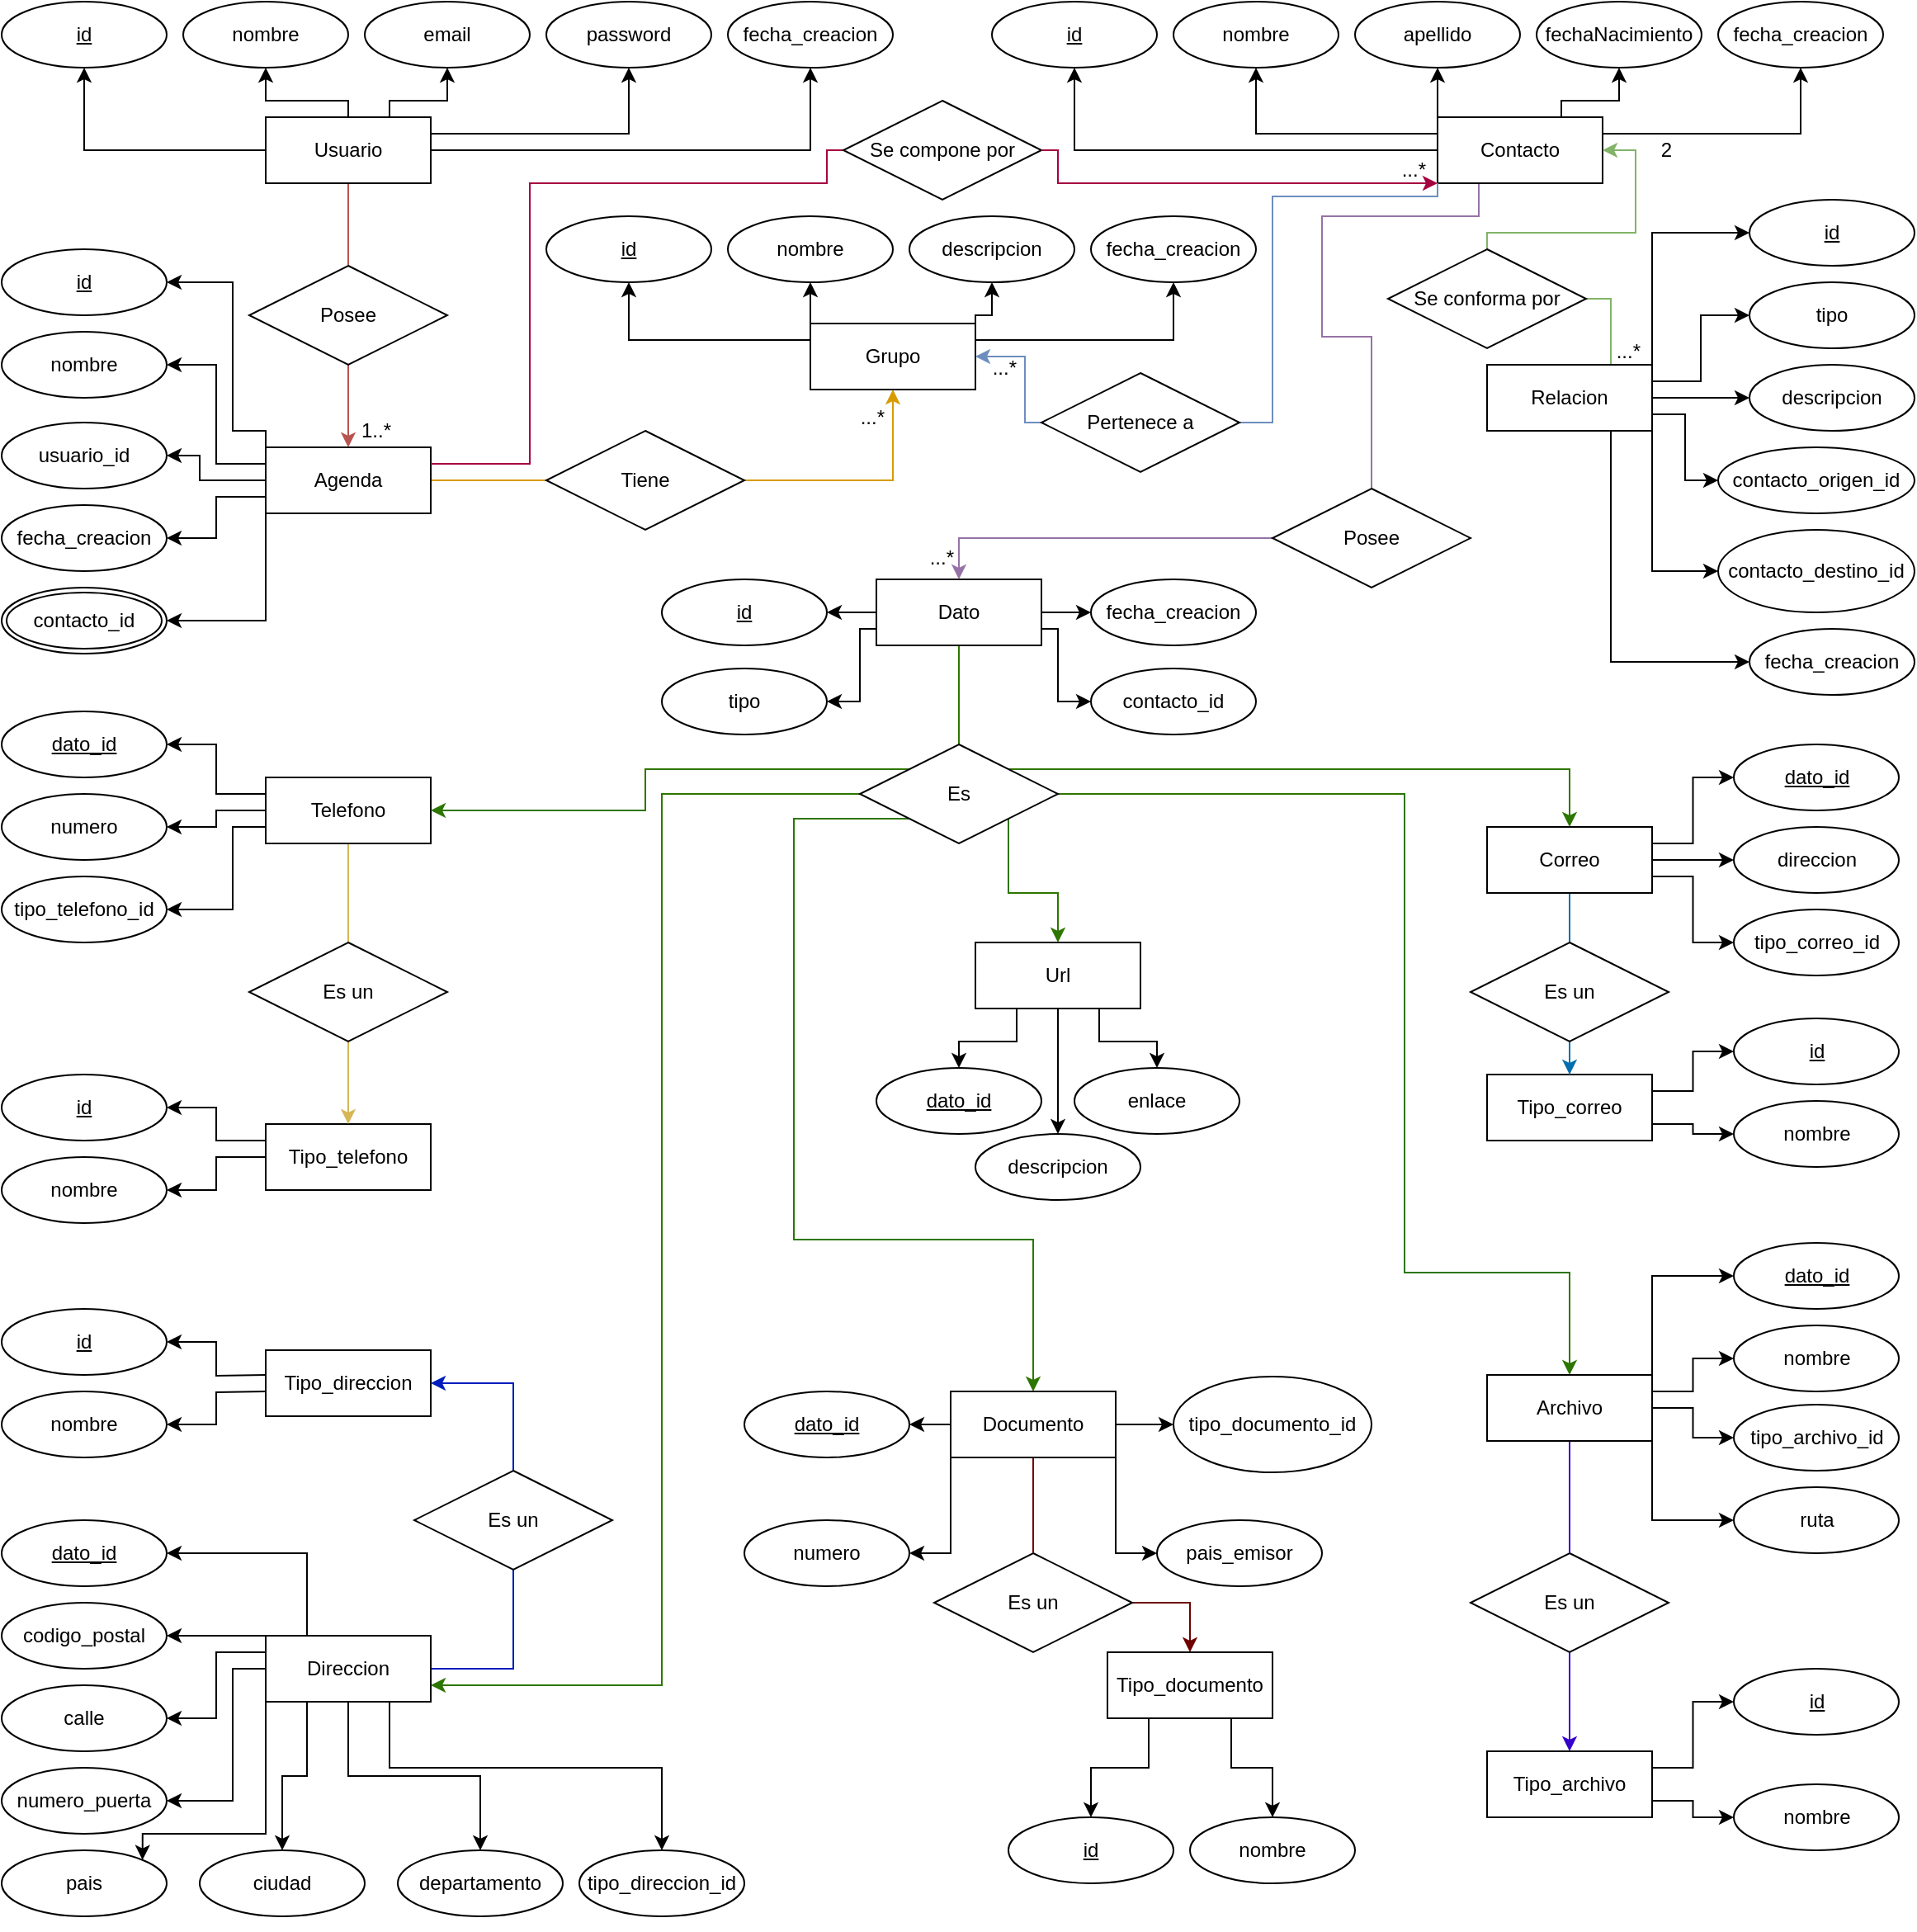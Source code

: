 <mxfile version="25.0.3">
  <diagram name="Página-1" id="xzADpgVo_dkYDp3r1AgU">
    <mxGraphModel dx="1434" dy="780" grid="1" gridSize="10" guides="1" tooltips="1" connect="1" arrows="1" fold="1" page="1" pageScale="1" pageWidth="1169" pageHeight="827" math="0" shadow="0">
      <root>
        <mxCell id="0" />
        <mxCell id="1" parent="0" />
        <mxCell id="diiy5bji2r4iPWg2NNT_-10" style="edgeStyle=orthogonalEdgeStyle;rounded=0;orthogonalLoop=1;jettySize=auto;html=1;entryX=0.5;entryY=1;entryDx=0;entryDy=0;" parent="1" source="diiy5bji2r4iPWg2NNT_-1" target="AHOMxlqq0fCrgZioV2p9-6" edge="1">
          <mxGeometry relative="1" as="geometry">
            <mxPoint x="60" y="70" as="targetPoint" />
          </mxGeometry>
        </mxCell>
        <mxCell id="diiy5bji2r4iPWg2NNT_-28" style="edgeStyle=orthogonalEdgeStyle;rounded=0;orthogonalLoop=1;jettySize=auto;html=1;exitX=0.5;exitY=1;exitDx=0;exitDy=0;endArrow=none;endFill=0;fillColor=#f8cecc;strokeColor=#b85450;" parent="1" source="diiy5bji2r4iPWg2NNT_-1" target="diiy5bji2r4iPWg2NNT_-27" edge="1">
          <mxGeometry relative="1" as="geometry" />
        </mxCell>
        <mxCell id="AHOMxlqq0fCrgZioV2p9-29" style="edgeStyle=orthogonalEdgeStyle;rounded=0;orthogonalLoop=1;jettySize=auto;html=1;exitX=0.5;exitY=0;exitDx=0;exitDy=0;entryX=0.5;entryY=1;entryDx=0;entryDy=0;" parent="1" source="diiy5bji2r4iPWg2NNT_-1" target="diiy5bji2r4iPWg2NNT_-5" edge="1">
          <mxGeometry relative="1" as="geometry">
            <Array as="points">
              <mxPoint x="220" y="70" />
              <mxPoint x="170" y="70" />
            </Array>
          </mxGeometry>
        </mxCell>
        <mxCell id="ktZHlVTQB4umDeRRJF_m-10" style="edgeStyle=orthogonalEdgeStyle;rounded=0;orthogonalLoop=1;jettySize=auto;html=1;exitX=1;exitY=0.5;exitDx=0;exitDy=0;entryX=0.5;entryY=1;entryDx=0;entryDy=0;" parent="1" source="diiy5bji2r4iPWg2NNT_-1" target="ktZHlVTQB4umDeRRJF_m-5" edge="1">
          <mxGeometry relative="1" as="geometry">
            <Array as="points">
              <mxPoint x="500" y="100" />
            </Array>
          </mxGeometry>
        </mxCell>
        <mxCell id="ktZHlVTQB4umDeRRJF_m-11" style="edgeStyle=orthogonalEdgeStyle;rounded=0;orthogonalLoop=1;jettySize=auto;html=1;exitX=1;exitY=0.25;exitDx=0;exitDy=0;entryX=0.5;entryY=1;entryDx=0;entryDy=0;" parent="1" source="diiy5bji2r4iPWg2NNT_-1" target="diiy5bji2r4iPWg2NNT_-3" edge="1">
          <mxGeometry relative="1" as="geometry" />
        </mxCell>
        <mxCell id="ktZHlVTQB4umDeRRJF_m-12" style="edgeStyle=orthogonalEdgeStyle;rounded=0;orthogonalLoop=1;jettySize=auto;html=1;exitX=0.75;exitY=0;exitDx=0;exitDy=0;entryX=0.5;entryY=1;entryDx=0;entryDy=0;" parent="1" source="diiy5bji2r4iPWg2NNT_-1" target="diiy5bji2r4iPWg2NNT_-4" edge="1">
          <mxGeometry relative="1" as="geometry">
            <Array as="points">
              <mxPoint x="245" y="70" />
              <mxPoint x="280" y="70" />
            </Array>
          </mxGeometry>
        </mxCell>
        <mxCell id="diiy5bji2r4iPWg2NNT_-1" value="Usuario" style="whiteSpace=wrap;html=1;align=center;" parent="1" vertex="1">
          <mxGeometry x="170" y="80" width="100" height="40" as="geometry" />
        </mxCell>
        <mxCell id="diiy5bji2r4iPWg2NNT_-3" value="password" style="ellipse;whiteSpace=wrap;html=1;align=center;" parent="1" vertex="1">
          <mxGeometry x="340" y="10" width="100" height="40" as="geometry" />
        </mxCell>
        <mxCell id="diiy5bji2r4iPWg2NNT_-4" value="email" style="ellipse;whiteSpace=wrap;html=1;align=center;" parent="1" vertex="1">
          <mxGeometry x="230" y="10" width="100" height="40" as="geometry" />
        </mxCell>
        <mxCell id="diiy5bji2r4iPWg2NNT_-5" value="nombre" style="ellipse;whiteSpace=wrap;html=1;align=center;" parent="1" vertex="1">
          <mxGeometry x="120" y="10" width="100" height="40" as="geometry" />
        </mxCell>
        <mxCell id="ktZHlVTQB4umDeRRJF_m-18" style="edgeStyle=orthogonalEdgeStyle;rounded=0;orthogonalLoop=1;jettySize=auto;html=1;exitX=0;exitY=0;exitDx=0;exitDy=0;entryX=1;entryY=0.5;entryDx=0;entryDy=0;" parent="1" source="diiy5bji2r4iPWg2NNT_-18" target="AHOMxlqq0fCrgZioV2p9-7" edge="1">
          <mxGeometry relative="1" as="geometry">
            <Array as="points">
              <mxPoint x="170" y="270" />
              <mxPoint x="150" y="270" />
              <mxPoint x="150" y="180" />
            </Array>
          </mxGeometry>
        </mxCell>
        <mxCell id="ktZHlVTQB4umDeRRJF_m-19" style="edgeStyle=orthogonalEdgeStyle;rounded=0;orthogonalLoop=1;jettySize=auto;html=1;exitX=0;exitY=0.25;exitDx=0;exitDy=0;entryX=1;entryY=0.5;entryDx=0;entryDy=0;" parent="1" source="diiy5bji2r4iPWg2NNT_-18" target="diiy5bji2r4iPWg2NNT_-22" edge="1">
          <mxGeometry relative="1" as="geometry">
            <Array as="points">
              <mxPoint x="140" y="290" />
              <mxPoint x="140" y="230" />
            </Array>
          </mxGeometry>
        </mxCell>
        <mxCell id="ktZHlVTQB4umDeRRJF_m-20" style="edgeStyle=orthogonalEdgeStyle;rounded=0;orthogonalLoop=1;jettySize=auto;html=1;exitX=0;exitY=0.5;exitDx=0;exitDy=0;entryX=1;entryY=0.5;entryDx=0;entryDy=0;" parent="1" source="diiy5bji2r4iPWg2NNT_-18" target="diiy5bji2r4iPWg2NNT_-21" edge="1">
          <mxGeometry relative="1" as="geometry">
            <Array as="points">
              <mxPoint x="130" y="300" />
              <mxPoint x="130" y="285" />
            </Array>
          </mxGeometry>
        </mxCell>
        <mxCell id="ktZHlVTQB4umDeRRJF_m-22" style="edgeStyle=orthogonalEdgeStyle;rounded=0;orthogonalLoop=1;jettySize=auto;html=1;exitX=0;exitY=1;exitDx=0;exitDy=0;entryX=1;entryY=0.5;entryDx=0;entryDy=0;" parent="1" source="diiy5bji2r4iPWg2NNT_-18" target="syevmmtqYLsKNkqVvPug-2" edge="1">
          <mxGeometry relative="1" as="geometry">
            <Array as="points">
              <mxPoint x="170" y="385" />
            </Array>
          </mxGeometry>
        </mxCell>
        <mxCell id="ktZHlVTQB4umDeRRJF_m-36" style="edgeStyle=orthogonalEdgeStyle;rounded=0;orthogonalLoop=1;jettySize=auto;html=1;exitX=1;exitY=0.5;exitDx=0;exitDy=0;entryX=0;entryY=0.5;entryDx=0;entryDy=0;fillColor=#ffe6cc;strokeColor=#d79b00;endArrow=none;endFill=0;" parent="1" source="diiy5bji2r4iPWg2NNT_-18" target="ktZHlVTQB4umDeRRJF_m-35" edge="1">
          <mxGeometry relative="1" as="geometry" />
        </mxCell>
        <mxCell id="syevmmtqYLsKNkqVvPug-4" style="edgeStyle=orthogonalEdgeStyle;rounded=0;orthogonalLoop=1;jettySize=auto;html=1;exitX=0;exitY=0.75;exitDx=0;exitDy=0;entryX=1;entryY=0.5;entryDx=0;entryDy=0;" edge="1" parent="1" source="diiy5bji2r4iPWg2NNT_-18" target="ktZHlVTQB4umDeRRJF_m-15">
          <mxGeometry relative="1" as="geometry" />
        </mxCell>
        <mxCell id="diiy5bji2r4iPWg2NNT_-18" value="Agenda" style="whiteSpace=wrap;html=1;align=center;" parent="1" vertex="1">
          <mxGeometry x="170" y="280" width="100" height="40" as="geometry" />
        </mxCell>
        <mxCell id="diiy5bji2r4iPWg2NNT_-21" value="usuario_id" style="ellipse;whiteSpace=wrap;html=1;align=center;" parent="1" vertex="1">
          <mxGeometry x="10" y="265" width="100" height="40" as="geometry" />
        </mxCell>
        <mxCell id="diiy5bji2r4iPWg2NNT_-22" value="nombre" style="ellipse;whiteSpace=wrap;html=1;align=center;" parent="1" vertex="1">
          <mxGeometry x="10" y="210" width="100" height="40" as="geometry" />
        </mxCell>
        <mxCell id="diiy5bji2r4iPWg2NNT_-29" style="edgeStyle=orthogonalEdgeStyle;rounded=0;orthogonalLoop=1;jettySize=auto;html=1;exitX=0.5;exitY=1;exitDx=0;exitDy=0;entryX=0.5;entryY=0;entryDx=0;entryDy=0;fillColor=#f8cecc;strokeColor=#b85450;" parent="1" source="diiy5bji2r4iPWg2NNT_-27" target="diiy5bji2r4iPWg2NNT_-18" edge="1">
          <mxGeometry relative="1" as="geometry" />
        </mxCell>
        <mxCell id="diiy5bji2r4iPWg2NNT_-27" value="Posee" style="shape=rhombus;perimeter=rhombusPerimeter;whiteSpace=wrap;html=1;align=center;" parent="1" vertex="1">
          <mxGeometry x="160" y="170" width="120" height="60" as="geometry" />
        </mxCell>
        <mxCell id="diiy5bji2r4iPWg2NNT_-33" value="1..*" style="resizable=0;html=1;whiteSpace=wrap;align=right;verticalAlign=bottom;" parent="1" connectable="0" vertex="1">
          <mxGeometry x="240.0" y="270.0" as="geometry">
            <mxPoint x="7" y="8" as="offset" />
          </mxGeometry>
        </mxCell>
        <mxCell id="AHOMxlqq0fCrgZioV2p9-32" style="edgeStyle=orthogonalEdgeStyle;rounded=0;orthogonalLoop=1;jettySize=auto;html=1;exitX=0.75;exitY=0;exitDx=0;exitDy=0;entryX=0.5;entryY=1;entryDx=0;entryDy=0;" parent="1" source="AHOMxlqq0fCrgZioV2p9-3" target="AHOMxlqq0fCrgZioV2p9-11" edge="1">
          <mxGeometry relative="1" as="geometry">
            <Array as="points">
              <mxPoint x="955" y="70" />
              <mxPoint x="990" y="70" />
            </Array>
          </mxGeometry>
        </mxCell>
        <mxCell id="AHOMxlqq0fCrgZioV2p9-36" style="edgeStyle=orthogonalEdgeStyle;rounded=0;orthogonalLoop=1;jettySize=auto;html=1;exitX=0;exitY=0.75;exitDx=0;exitDy=0;entryX=0.5;entryY=1;entryDx=0;entryDy=0;" parent="1" source="AHOMxlqq0fCrgZioV2p9-3" target="AHOMxlqq0fCrgZioV2p9-5" edge="1">
          <mxGeometry relative="1" as="geometry">
            <Array as="points">
              <mxPoint x="880" y="100" />
              <mxPoint x="660" y="100" />
            </Array>
          </mxGeometry>
        </mxCell>
        <mxCell id="AHOMxlqq0fCrgZioV2p9-37" style="edgeStyle=orthogonalEdgeStyle;rounded=0;orthogonalLoop=1;jettySize=auto;html=1;exitX=0;exitY=0.25;exitDx=0;exitDy=0;entryX=0.5;entryY=1;entryDx=0;entryDy=0;" parent="1" source="AHOMxlqq0fCrgZioV2p9-3" target="AHOMxlqq0fCrgZioV2p9-8" edge="1">
          <mxGeometry relative="1" as="geometry" />
        </mxCell>
        <mxCell id="ktZHlVTQB4umDeRRJF_m-7" style="edgeStyle=orthogonalEdgeStyle;rounded=0;orthogonalLoop=1;jettySize=auto;html=1;exitX=0.25;exitY=0;exitDx=0;exitDy=0;entryX=0.5;entryY=1;entryDx=0;entryDy=0;" parent="1" source="AHOMxlqq0fCrgZioV2p9-3" target="AHOMxlqq0fCrgZioV2p9-9" edge="1">
          <mxGeometry relative="1" as="geometry" />
        </mxCell>
        <mxCell id="ktZHlVTQB4umDeRRJF_m-8" style="edgeStyle=orthogonalEdgeStyle;rounded=0;orthogonalLoop=1;jettySize=auto;html=1;exitX=1;exitY=0.25;exitDx=0;exitDy=0;entryX=0.5;entryY=1;entryDx=0;entryDy=0;" parent="1" source="AHOMxlqq0fCrgZioV2p9-3" target="ktZHlVTQB4umDeRRJF_m-4" edge="1">
          <mxGeometry relative="1" as="geometry" />
        </mxCell>
        <mxCell id="ktZHlVTQB4umDeRRJF_m-45" style="edgeStyle=orthogonalEdgeStyle;rounded=0;orthogonalLoop=1;jettySize=auto;html=1;exitX=0.25;exitY=1;exitDx=0;exitDy=0;entryX=0.5;entryY=0;entryDx=0;entryDy=0;fillColor=#e1d5e7;strokeColor=#9673a6;endArrow=none;endFill=0;" parent="1" source="AHOMxlqq0fCrgZioV2p9-3" target="ktZHlVTQB4umDeRRJF_m-44" edge="1">
          <mxGeometry relative="1" as="geometry">
            <Array as="points">
              <mxPoint x="905" y="140" />
              <mxPoint x="810" y="140" />
              <mxPoint x="810" y="213" />
              <mxPoint x="840" y="213" />
            </Array>
          </mxGeometry>
        </mxCell>
        <mxCell id="AHOMxlqq0fCrgZioV2p9-3" value="Contacto" style="whiteSpace=wrap;html=1;align=center;" parent="1" vertex="1">
          <mxGeometry x="880" y="80" width="100" height="40" as="geometry" />
        </mxCell>
        <mxCell id="AHOMxlqq0fCrgZioV2p9-5" value="id" style="ellipse;whiteSpace=wrap;html=1;align=center;fontStyle=4;" parent="1" vertex="1">
          <mxGeometry x="610" y="10" width="100" height="40" as="geometry" />
        </mxCell>
        <mxCell id="AHOMxlqq0fCrgZioV2p9-6" value="id" style="ellipse;whiteSpace=wrap;html=1;align=center;fontStyle=4;" parent="1" vertex="1">
          <mxGeometry x="10" y="10" width="100" height="40" as="geometry" />
        </mxCell>
        <mxCell id="AHOMxlqq0fCrgZioV2p9-7" value="id" style="ellipse;whiteSpace=wrap;html=1;align=center;fontStyle=4;" parent="1" vertex="1">
          <mxGeometry x="10" y="160" width="100" height="40" as="geometry" />
        </mxCell>
        <mxCell id="AHOMxlqq0fCrgZioV2p9-8" value="nombre" style="ellipse;whiteSpace=wrap;html=1;align=center;" parent="1" vertex="1">
          <mxGeometry x="720" y="10" width="100" height="40" as="geometry" />
        </mxCell>
        <mxCell id="AHOMxlqq0fCrgZioV2p9-9" value="apellido" style="ellipse;whiteSpace=wrap;html=1;align=center;" parent="1" vertex="1">
          <mxGeometry x="830" y="10" width="100" height="40" as="geometry" />
        </mxCell>
        <mxCell id="AHOMxlqq0fCrgZioV2p9-11" value="fechaNacimiento" style="ellipse;whiteSpace=wrap;html=1;align=center;" parent="1" vertex="1">
          <mxGeometry x="940" y="10" width="100" height="40" as="geometry" />
        </mxCell>
        <mxCell id="AHOMxlqq0fCrgZioV2p9-44" style="edgeStyle=orthogonalEdgeStyle;rounded=0;orthogonalLoop=1;jettySize=auto;html=1;exitX=1;exitY=0;exitDx=0;exitDy=0;entryX=0;entryY=0.5;entryDx=0;entryDy=0;" parent="1" source="AHOMxlqq0fCrgZioV2p9-26" target="AHOMxlqq0fCrgZioV2p9-39" edge="1">
          <mxGeometry relative="1" as="geometry" />
        </mxCell>
        <mxCell id="AHOMxlqq0fCrgZioV2p9-45" style="edgeStyle=orthogonalEdgeStyle;rounded=0;orthogonalLoop=1;jettySize=auto;html=1;exitX=1;exitY=0.25;exitDx=0;exitDy=0;entryX=0;entryY=0.5;entryDx=0;entryDy=0;" parent="1" source="AHOMxlqq0fCrgZioV2p9-26" target="AHOMxlqq0fCrgZioV2p9-43" edge="1">
          <mxGeometry relative="1" as="geometry" />
        </mxCell>
        <mxCell id="AHOMxlqq0fCrgZioV2p9-46" style="edgeStyle=orthogonalEdgeStyle;rounded=0;orthogonalLoop=1;jettySize=auto;html=1;exitX=1;exitY=0.5;exitDx=0;exitDy=0;entryX=0;entryY=0.5;entryDx=0;entryDy=0;" parent="1" source="AHOMxlqq0fCrgZioV2p9-26" target="AHOMxlqq0fCrgZioV2p9-42" edge="1">
          <mxGeometry relative="1" as="geometry" />
        </mxCell>
        <mxCell id="AHOMxlqq0fCrgZioV2p9-47" style="edgeStyle=orthogonalEdgeStyle;rounded=0;orthogonalLoop=1;jettySize=auto;html=1;exitX=1;exitY=0.75;exitDx=0;exitDy=0;entryX=0;entryY=0.5;entryDx=0;entryDy=0;" parent="1" source="AHOMxlqq0fCrgZioV2p9-26" target="AHOMxlqq0fCrgZioV2p9-41" edge="1">
          <mxGeometry relative="1" as="geometry" />
        </mxCell>
        <mxCell id="AHOMxlqq0fCrgZioV2p9-48" style="edgeStyle=orthogonalEdgeStyle;rounded=0;orthogonalLoop=1;jettySize=auto;html=1;exitX=1;exitY=1;exitDx=0;exitDy=0;entryX=0;entryY=0.5;entryDx=0;entryDy=0;" parent="1" source="AHOMxlqq0fCrgZioV2p9-26" target="AHOMxlqq0fCrgZioV2p9-40" edge="1">
          <mxGeometry relative="1" as="geometry" />
        </mxCell>
        <mxCell id="ktZHlVTQB4umDeRRJF_m-17" style="edgeStyle=orthogonalEdgeStyle;rounded=0;orthogonalLoop=1;jettySize=auto;html=1;exitX=0.75;exitY=1;exitDx=0;exitDy=0;entryX=0;entryY=0.5;entryDx=0;entryDy=0;" parent="1" source="AHOMxlqq0fCrgZioV2p9-26" target="ktZHlVTQB4umDeRRJF_m-16" edge="1">
          <mxGeometry relative="1" as="geometry" />
        </mxCell>
        <mxCell id="GhxNdZzSaBzYZTnBA1cX-44" style="edgeStyle=orthogonalEdgeStyle;rounded=0;orthogonalLoop=1;jettySize=auto;html=1;exitX=0.75;exitY=0;exitDx=0;exitDy=0;entryX=1;entryY=0.5;entryDx=0;entryDy=0;endArrow=none;endFill=0;fillColor=#d5e8d4;strokeColor=#82b366;" parent="1" source="AHOMxlqq0fCrgZioV2p9-26" target="AHOMxlqq0fCrgZioV2p9-38" edge="1">
          <mxGeometry relative="1" as="geometry">
            <Array as="points">
              <mxPoint x="985" y="190" />
            </Array>
          </mxGeometry>
        </mxCell>
        <mxCell id="AHOMxlqq0fCrgZioV2p9-26" value="Relacion" style="whiteSpace=wrap;html=1;align=center;" parent="1" vertex="1">
          <mxGeometry x="910" y="230" width="100" height="40" as="geometry" />
        </mxCell>
        <mxCell id="AHOMxlqq0fCrgZioV2p9-51" style="edgeStyle=orthogonalEdgeStyle;rounded=0;orthogonalLoop=1;jettySize=auto;html=1;exitX=0.5;exitY=0;exitDx=0;exitDy=0;entryX=1;entryY=0.5;entryDx=0;entryDy=0;fillColor=#d5e8d4;strokeColor=#82b366;" parent="1" source="AHOMxlqq0fCrgZioV2p9-38" target="AHOMxlqq0fCrgZioV2p9-3" edge="1">
          <mxGeometry relative="1" as="geometry">
            <Array as="points">
              <mxPoint x="910" y="150" />
              <mxPoint x="1000" y="150" />
              <mxPoint x="1000" y="100" />
            </Array>
          </mxGeometry>
        </mxCell>
        <mxCell id="AHOMxlqq0fCrgZioV2p9-38" value="Se conforma por" style="shape=rhombus;perimeter=rhombusPerimeter;whiteSpace=wrap;html=1;align=center;" parent="1" vertex="1">
          <mxGeometry x="850" y="160" width="120" height="60" as="geometry" />
        </mxCell>
        <mxCell id="AHOMxlqq0fCrgZioV2p9-39" value="id" style="ellipse;whiteSpace=wrap;html=1;align=center;fontStyle=4;" parent="1" vertex="1">
          <mxGeometry x="1069" y="130" width="100" height="40" as="geometry" />
        </mxCell>
        <mxCell id="AHOMxlqq0fCrgZioV2p9-40" value="contacto_destino_id" style="ellipse;whiteSpace=wrap;html=1;align=center;" parent="1" vertex="1">
          <mxGeometry x="1050" y="330" width="119" height="50" as="geometry" />
        </mxCell>
        <mxCell id="AHOMxlqq0fCrgZioV2p9-41" value="contacto_origen_id" style="ellipse;whiteSpace=wrap;html=1;align=center;" parent="1" vertex="1">
          <mxGeometry x="1050" y="280" width="119" height="40" as="geometry" />
        </mxCell>
        <mxCell id="AHOMxlqq0fCrgZioV2p9-42" value="descripcion" style="ellipse;whiteSpace=wrap;html=1;align=center;" parent="1" vertex="1">
          <mxGeometry x="1069" y="230" width="100" height="40" as="geometry" />
        </mxCell>
        <mxCell id="AHOMxlqq0fCrgZioV2p9-43" value="tipo" style="ellipse;whiteSpace=wrap;html=1;align=center;" parent="1" vertex="1">
          <mxGeometry x="1069" y="180" width="100" height="40" as="geometry" />
        </mxCell>
        <mxCell id="ktZHlVTQB4umDeRRJF_m-4" value="fecha_creacion" style="ellipse;whiteSpace=wrap;html=1;align=center;" parent="1" vertex="1">
          <mxGeometry x="1050" y="10" width="100" height="40" as="geometry" />
        </mxCell>
        <mxCell id="ktZHlVTQB4umDeRRJF_m-5" value="fecha_creacion" style="ellipse;whiteSpace=wrap;html=1;align=center;" parent="1" vertex="1">
          <mxGeometry x="450" y="10" width="100" height="40" as="geometry" />
        </mxCell>
        <mxCell id="ktZHlVTQB4umDeRRJF_m-13" value="...&lt;span style=&quot;background-color: initial;&quot;&gt;*&lt;/span&gt;" style="resizable=0;html=1;whiteSpace=wrap;align=right;verticalAlign=bottom;" parent="1" connectable="0" vertex="1">
          <mxGeometry x="870.0" y="230.0" as="geometry">
            <mxPoint x="134" as="offset" />
          </mxGeometry>
        </mxCell>
        <mxCell id="ktZHlVTQB4umDeRRJF_m-14" value="2" style="resizable=0;html=1;whiteSpace=wrap;align=right;verticalAlign=bottom;" parent="1" connectable="0" vertex="1">
          <mxGeometry x="1000.0" y="100.0" as="geometry">
            <mxPoint x="23" y="8" as="offset" />
          </mxGeometry>
        </mxCell>
        <mxCell id="ktZHlVTQB4umDeRRJF_m-15" value="fecha_creacion" style="ellipse;whiteSpace=wrap;html=1;align=center;" parent="1" vertex="1">
          <mxGeometry x="10" y="315" width="100" height="40" as="geometry" />
        </mxCell>
        <mxCell id="ktZHlVTQB4umDeRRJF_m-16" value="fecha_creacion" style="ellipse;whiteSpace=wrap;html=1;align=center;" parent="1" vertex="1">
          <mxGeometry x="1069" y="390" width="100" height="40" as="geometry" />
        </mxCell>
        <mxCell id="ktZHlVTQB4umDeRRJF_m-30" style="edgeStyle=orthogonalEdgeStyle;rounded=0;orthogonalLoop=1;jettySize=auto;html=1;exitX=0;exitY=0.25;exitDx=0;exitDy=0;entryX=0.5;entryY=1;entryDx=0;entryDy=0;" parent="1" source="ktZHlVTQB4umDeRRJF_m-23" target="ktZHlVTQB4umDeRRJF_m-28" edge="1">
          <mxGeometry relative="1" as="geometry" />
        </mxCell>
        <mxCell id="ktZHlVTQB4umDeRRJF_m-31" style="edgeStyle=orthogonalEdgeStyle;rounded=0;orthogonalLoop=1;jettySize=auto;html=1;exitX=1;exitY=0.25;exitDx=0;exitDy=0;entryX=0.5;entryY=1;entryDx=0;entryDy=0;" parent="1" source="ktZHlVTQB4umDeRRJF_m-23" target="ktZHlVTQB4umDeRRJF_m-29" edge="1">
          <mxGeometry relative="1" as="geometry" />
        </mxCell>
        <mxCell id="ktZHlVTQB4umDeRRJF_m-33" style="edgeStyle=orthogonalEdgeStyle;rounded=0;orthogonalLoop=1;jettySize=auto;html=1;exitX=1;exitY=0;exitDx=0;exitDy=0;entryX=0.5;entryY=1;entryDx=0;entryDy=0;" parent="1" source="ktZHlVTQB4umDeRRJF_m-23" target="ktZHlVTQB4umDeRRJF_m-26" edge="1">
          <mxGeometry relative="1" as="geometry">
            <Array as="points">
              <mxPoint x="600" y="200" />
              <mxPoint x="610" y="200" />
            </Array>
          </mxGeometry>
        </mxCell>
        <mxCell id="ktZHlVTQB4umDeRRJF_m-34" style="edgeStyle=orthogonalEdgeStyle;rounded=0;orthogonalLoop=1;jettySize=auto;html=1;exitX=0;exitY=0;exitDx=0;exitDy=0;entryX=0.5;entryY=1;entryDx=0;entryDy=0;" parent="1" source="ktZHlVTQB4umDeRRJF_m-23" target="ktZHlVTQB4umDeRRJF_m-24" edge="1">
          <mxGeometry relative="1" as="geometry" />
        </mxCell>
        <mxCell id="ktZHlVTQB4umDeRRJF_m-23" value="Grupo" style="whiteSpace=wrap;html=1;align=center;" parent="1" vertex="1">
          <mxGeometry x="500" y="205" width="100" height="40" as="geometry" />
        </mxCell>
        <mxCell id="ktZHlVTQB4umDeRRJF_m-24" value="nombre" style="ellipse;whiteSpace=wrap;html=1;align=center;" parent="1" vertex="1">
          <mxGeometry x="450" y="140" width="100" height="40" as="geometry" />
        </mxCell>
        <mxCell id="ktZHlVTQB4umDeRRJF_m-40" style="edgeStyle=orthogonalEdgeStyle;rounded=0;orthogonalLoop=1;jettySize=auto;html=1;endArrow=none;endFill=0;fillColor=#dae8fc;strokeColor=#6c8ebf;exitX=0;exitY=1;exitDx=0;exitDy=0;entryX=1;entryY=0.5;entryDx=0;entryDy=0;" parent="1" source="AHOMxlqq0fCrgZioV2p9-3" target="ktZHlVTQB4umDeRRJF_m-39" edge="1">
          <mxGeometry relative="1" as="geometry">
            <Array as="points">
              <mxPoint x="880" y="128" />
              <mxPoint x="780" y="128" />
              <mxPoint x="780" y="265" />
            </Array>
            <mxPoint x="880" y="127.5" as="sourcePoint" />
            <mxPoint x="770" y="273" as="targetPoint" />
          </mxGeometry>
        </mxCell>
        <mxCell id="ktZHlVTQB4umDeRRJF_m-26" value="descripcion" style="ellipse;whiteSpace=wrap;html=1;align=center;" parent="1" vertex="1">
          <mxGeometry x="560" y="140" width="100" height="40" as="geometry" />
        </mxCell>
        <mxCell id="ktZHlVTQB4umDeRRJF_m-28" value="id" style="ellipse;whiteSpace=wrap;html=1;align=center;fontStyle=4;" parent="1" vertex="1">
          <mxGeometry x="340" y="140" width="100" height="40" as="geometry" />
        </mxCell>
        <mxCell id="ktZHlVTQB4umDeRRJF_m-29" value="fecha_creacion" style="ellipse;whiteSpace=wrap;html=1;align=center;" parent="1" vertex="1">
          <mxGeometry x="670" y="140" width="100" height="40" as="geometry" />
        </mxCell>
        <mxCell id="ktZHlVTQB4umDeRRJF_m-37" style="edgeStyle=orthogonalEdgeStyle;rounded=0;orthogonalLoop=1;jettySize=auto;html=1;exitX=1;exitY=0.5;exitDx=0;exitDy=0;entryX=0.5;entryY=1;entryDx=0;entryDy=0;fillColor=#ffe6cc;strokeColor=#d79b00;" parent="1" source="ktZHlVTQB4umDeRRJF_m-35" target="ktZHlVTQB4umDeRRJF_m-23" edge="1">
          <mxGeometry relative="1" as="geometry" />
        </mxCell>
        <mxCell id="ktZHlVTQB4umDeRRJF_m-35" value="Tiene" style="shape=rhombus;perimeter=rhombusPerimeter;whiteSpace=wrap;html=1;align=center;" parent="1" vertex="1">
          <mxGeometry x="340" y="270" width="120" height="60" as="geometry" />
        </mxCell>
        <mxCell id="ktZHlVTQB4umDeRRJF_m-41" style="edgeStyle=orthogonalEdgeStyle;rounded=0;orthogonalLoop=1;jettySize=auto;html=1;exitX=0;exitY=0.5;exitDx=0;exitDy=0;entryX=1;entryY=0.5;entryDx=0;entryDy=0;fillColor=#dae8fc;strokeColor=#6c8ebf;" parent="1" source="ktZHlVTQB4umDeRRJF_m-39" target="ktZHlVTQB4umDeRRJF_m-23" edge="1">
          <mxGeometry relative="1" as="geometry">
            <Array as="points">
              <mxPoint x="630" y="265" />
              <mxPoint x="630" y="225" />
            </Array>
          </mxGeometry>
        </mxCell>
        <mxCell id="ktZHlVTQB4umDeRRJF_m-39" value="Pertenece a" style="shape=rhombus;perimeter=rhombusPerimeter;whiteSpace=wrap;html=1;align=center;" parent="1" vertex="1">
          <mxGeometry x="640" y="235" width="120" height="60" as="geometry" />
        </mxCell>
        <mxCell id="ktZHlVTQB4umDeRRJF_m-52" style="edgeStyle=orthogonalEdgeStyle;rounded=0;orthogonalLoop=1;jettySize=auto;html=1;exitX=0;exitY=0.5;exitDx=0;exitDy=0;entryX=1;entryY=0.5;entryDx=0;entryDy=0;" parent="1" source="ktZHlVTQB4umDeRRJF_m-43" target="ktZHlVTQB4umDeRRJF_m-48" edge="1">
          <mxGeometry relative="1" as="geometry" />
        </mxCell>
        <mxCell id="ktZHlVTQB4umDeRRJF_m-53" style="edgeStyle=orthogonalEdgeStyle;rounded=0;orthogonalLoop=1;jettySize=auto;html=1;exitX=0;exitY=0.75;exitDx=0;exitDy=0;entryX=1;entryY=0.5;entryDx=0;entryDy=0;" parent="1" source="ktZHlVTQB4umDeRRJF_m-43" target="ktZHlVTQB4umDeRRJF_m-50" edge="1">
          <mxGeometry relative="1" as="geometry">
            <Array as="points">
              <mxPoint x="530" y="390" />
              <mxPoint x="530" y="434" />
            </Array>
          </mxGeometry>
        </mxCell>
        <mxCell id="ktZHlVTQB4umDeRRJF_m-54" style="edgeStyle=orthogonalEdgeStyle;rounded=0;orthogonalLoop=1;jettySize=auto;html=1;exitX=1;exitY=0.5;exitDx=0;exitDy=0;entryX=0;entryY=0.5;entryDx=0;entryDy=0;" parent="1" source="ktZHlVTQB4umDeRRJF_m-43" target="ktZHlVTQB4umDeRRJF_m-49" edge="1">
          <mxGeometry relative="1" as="geometry" />
        </mxCell>
        <mxCell id="ktZHlVTQB4umDeRRJF_m-55" style="edgeStyle=orthogonalEdgeStyle;rounded=0;orthogonalLoop=1;jettySize=auto;html=1;exitX=1;exitY=0.75;exitDx=0;exitDy=0;entryX=0;entryY=0.5;entryDx=0;entryDy=0;" parent="1" source="ktZHlVTQB4umDeRRJF_m-43" target="ktZHlVTQB4umDeRRJF_m-51" edge="1">
          <mxGeometry relative="1" as="geometry">
            <Array as="points">
              <mxPoint x="650" y="390" />
              <mxPoint x="650" y="434" />
            </Array>
          </mxGeometry>
        </mxCell>
        <mxCell id="ktZHlVTQB4umDeRRJF_m-75" style="edgeStyle=orthogonalEdgeStyle;rounded=0;orthogonalLoop=1;jettySize=auto;html=1;exitX=0.5;exitY=1;exitDx=0;exitDy=0;entryX=0.5;entryY=0;entryDx=0;entryDy=0;fillColor=#60a917;strokeColor=#2D7600;endArrow=none;endFill=0;" parent="1" source="ktZHlVTQB4umDeRRJF_m-43" target="ktZHlVTQB4umDeRRJF_m-74" edge="1">
          <mxGeometry relative="1" as="geometry" />
        </mxCell>
        <mxCell id="ktZHlVTQB4umDeRRJF_m-43" value="Dato" style="whiteSpace=wrap;html=1;align=center;" parent="1" vertex="1">
          <mxGeometry x="540" y="360" width="100" height="40" as="geometry" />
        </mxCell>
        <mxCell id="ktZHlVTQB4umDeRRJF_m-47" style="edgeStyle=orthogonalEdgeStyle;rounded=0;orthogonalLoop=1;jettySize=auto;html=1;exitX=0;exitY=0.5;exitDx=0;exitDy=0;entryX=0.5;entryY=0;entryDx=0;entryDy=0;fillColor=#e1d5e7;strokeColor=#9673a6;" parent="1" source="ktZHlVTQB4umDeRRJF_m-44" target="ktZHlVTQB4umDeRRJF_m-43" edge="1">
          <mxGeometry relative="1" as="geometry" />
        </mxCell>
        <mxCell id="ktZHlVTQB4umDeRRJF_m-44" value="Posee" style="shape=rhombus;perimeter=rhombusPerimeter;whiteSpace=wrap;html=1;align=center;" parent="1" vertex="1">
          <mxGeometry x="780" y="305" width="120" height="60" as="geometry" />
        </mxCell>
        <mxCell id="ktZHlVTQB4umDeRRJF_m-48" value="id" style="ellipse;whiteSpace=wrap;html=1;align=center;fontStyle=4;" parent="1" vertex="1">
          <mxGeometry x="410" y="360" width="100" height="40" as="geometry" />
        </mxCell>
        <mxCell id="ktZHlVTQB4umDeRRJF_m-49" value="fecha_creacion" style="ellipse;whiteSpace=wrap;html=1;align=center;" parent="1" vertex="1">
          <mxGeometry x="670" y="360" width="100" height="40" as="geometry" />
        </mxCell>
        <mxCell id="ktZHlVTQB4umDeRRJF_m-50" value="tipo" style="ellipse;whiteSpace=wrap;html=1;align=center;" parent="1" vertex="1">
          <mxGeometry x="410" y="414" width="100" height="40" as="geometry" />
        </mxCell>
        <mxCell id="ktZHlVTQB4umDeRRJF_m-51" value="contacto_id" style="ellipse;whiteSpace=wrap;html=1;align=center;" parent="1" vertex="1">
          <mxGeometry x="670" y="414" width="100" height="40" as="geometry" />
        </mxCell>
        <mxCell id="ktZHlVTQB4umDeRRJF_m-61" style="edgeStyle=orthogonalEdgeStyle;rounded=0;orthogonalLoop=1;jettySize=auto;html=1;exitX=0;exitY=0.25;exitDx=0;exitDy=0;entryX=1;entryY=0.5;entryDx=0;entryDy=0;" parent="1" source="ktZHlVTQB4umDeRRJF_m-56" target="ktZHlVTQB4umDeRRJF_m-58" edge="1">
          <mxGeometry relative="1" as="geometry" />
        </mxCell>
        <mxCell id="ktZHlVTQB4umDeRRJF_m-62" style="edgeStyle=orthogonalEdgeStyle;rounded=0;orthogonalLoop=1;jettySize=auto;html=1;exitX=0;exitY=0.5;exitDx=0;exitDy=0;entryX=1;entryY=0.5;entryDx=0;entryDy=0;" parent="1" source="ktZHlVTQB4umDeRRJF_m-56" target="ktZHlVTQB4umDeRRJF_m-59" edge="1">
          <mxGeometry relative="1" as="geometry" />
        </mxCell>
        <mxCell id="ktZHlVTQB4umDeRRJF_m-63" style="edgeStyle=orthogonalEdgeStyle;rounded=0;orthogonalLoop=1;jettySize=auto;html=1;exitX=0;exitY=0.75;exitDx=0;exitDy=0;entryX=1;entryY=0.5;entryDx=0;entryDy=0;" parent="1" source="ktZHlVTQB4umDeRRJF_m-56" target="ktZHlVTQB4umDeRRJF_m-60" edge="1">
          <mxGeometry relative="1" as="geometry">
            <Array as="points">
              <mxPoint x="150" y="510" />
              <mxPoint x="150" y="560" />
            </Array>
          </mxGeometry>
        </mxCell>
        <mxCell id="ktZHlVTQB4umDeRRJF_m-72" style="edgeStyle=orthogonalEdgeStyle;rounded=0;orthogonalLoop=1;jettySize=auto;html=1;exitX=0.5;exitY=1;exitDx=0;exitDy=0;endArrow=none;endFill=0;fillColor=#fff2cc;strokeColor=#d6b656;" parent="1" source="ktZHlVTQB4umDeRRJF_m-56" target="ktZHlVTQB4umDeRRJF_m-71" edge="1">
          <mxGeometry relative="1" as="geometry" />
        </mxCell>
        <mxCell id="ktZHlVTQB4umDeRRJF_m-56" value="Telefono" style="whiteSpace=wrap;html=1;align=center;" parent="1" vertex="1">
          <mxGeometry x="170" y="480" width="100" height="40" as="geometry" />
        </mxCell>
        <mxCell id="ktZHlVTQB4umDeRRJF_m-58" value="dato_id" style="ellipse;whiteSpace=wrap;html=1;align=center;fontStyle=4;" parent="1" vertex="1">
          <mxGeometry x="10" y="440" width="100" height="40" as="geometry" />
        </mxCell>
        <mxCell id="ktZHlVTQB4umDeRRJF_m-59" value="numero" style="ellipse;whiteSpace=wrap;html=1;align=center;" parent="1" vertex="1">
          <mxGeometry x="10" y="490" width="100" height="40" as="geometry" />
        </mxCell>
        <mxCell id="ktZHlVTQB4umDeRRJF_m-60" value="tipo_telefono_id" style="ellipse;whiteSpace=wrap;html=1;align=center;" parent="1" vertex="1">
          <mxGeometry x="10" y="540" width="100" height="40" as="geometry" />
        </mxCell>
        <mxCell id="ktZHlVTQB4umDeRRJF_m-64" style="edgeStyle=orthogonalEdgeStyle;rounded=0;orthogonalLoop=1;jettySize=auto;html=1;exitX=0;exitY=0.25;exitDx=0;exitDy=0;entryX=1;entryY=0.5;entryDx=0;entryDy=0;" parent="1" source="ktZHlVTQB4umDeRRJF_m-67" target="ktZHlVTQB4umDeRRJF_m-68" edge="1">
          <mxGeometry relative="1" as="geometry" />
        </mxCell>
        <mxCell id="ktZHlVTQB4umDeRRJF_m-65" style="edgeStyle=orthogonalEdgeStyle;rounded=0;orthogonalLoop=1;jettySize=auto;html=1;exitX=0;exitY=0.5;exitDx=0;exitDy=0;entryX=1;entryY=0.5;entryDx=0;entryDy=0;" parent="1" source="ktZHlVTQB4umDeRRJF_m-67" target="ktZHlVTQB4umDeRRJF_m-69" edge="1">
          <mxGeometry relative="1" as="geometry" />
        </mxCell>
        <mxCell id="ktZHlVTQB4umDeRRJF_m-67" value="Tipo_telefono" style="whiteSpace=wrap;html=1;align=center;" parent="1" vertex="1">
          <mxGeometry x="170" y="690" width="100" height="40" as="geometry" />
        </mxCell>
        <mxCell id="ktZHlVTQB4umDeRRJF_m-68" value="id" style="ellipse;whiteSpace=wrap;html=1;align=center;fontStyle=4;" parent="1" vertex="1">
          <mxGeometry x="10" y="660" width="100" height="40" as="geometry" />
        </mxCell>
        <mxCell id="ktZHlVTQB4umDeRRJF_m-69" value="nombre" style="ellipse;whiteSpace=wrap;html=1;align=center;" parent="1" vertex="1">
          <mxGeometry x="10" y="710" width="100" height="40" as="geometry" />
        </mxCell>
        <mxCell id="ktZHlVTQB4umDeRRJF_m-73" style="edgeStyle=orthogonalEdgeStyle;rounded=0;orthogonalLoop=1;jettySize=auto;html=1;exitX=0.5;exitY=1;exitDx=0;exitDy=0;entryX=0.5;entryY=0;entryDx=0;entryDy=0;fillColor=#fff2cc;strokeColor=#d6b656;" parent="1" source="ktZHlVTQB4umDeRRJF_m-71" target="ktZHlVTQB4umDeRRJF_m-67" edge="1">
          <mxGeometry relative="1" as="geometry" />
        </mxCell>
        <mxCell id="ktZHlVTQB4umDeRRJF_m-71" value="Es un" style="shape=rhombus;perimeter=rhombusPerimeter;whiteSpace=wrap;html=1;align=center;" parent="1" vertex="1">
          <mxGeometry x="160" y="580" width="120" height="60" as="geometry" />
        </mxCell>
        <mxCell id="ktZHlVTQB4umDeRRJF_m-79" style="edgeStyle=orthogonalEdgeStyle;rounded=0;orthogonalLoop=1;jettySize=auto;html=1;exitX=0;exitY=0;exitDx=0;exitDy=0;entryX=1;entryY=0.5;entryDx=0;entryDy=0;fillColor=#60a917;strokeColor=#2D7600;" parent="1" source="ktZHlVTQB4umDeRRJF_m-74" target="ktZHlVTQB4umDeRRJF_m-56" edge="1">
          <mxGeometry relative="1" as="geometry" />
        </mxCell>
        <mxCell id="ktZHlVTQB4umDeRRJF_m-110" style="edgeStyle=orthogonalEdgeStyle;rounded=0;orthogonalLoop=1;jettySize=auto;html=1;exitX=1;exitY=0;exitDx=0;exitDy=0;entryX=0.5;entryY=0;entryDx=0;entryDy=0;fillColor=#60a917;strokeColor=#2D7600;" parent="1" source="ktZHlVTQB4umDeRRJF_m-74" target="ktZHlVTQB4umDeRRJF_m-89" edge="1">
          <mxGeometry relative="1" as="geometry" />
        </mxCell>
        <mxCell id="ktZHlVTQB4umDeRRJF_m-112" style="edgeStyle=orthogonalEdgeStyle;rounded=0;orthogonalLoop=1;jettySize=auto;html=1;exitX=1;exitY=1;exitDx=0;exitDy=0;entryX=0.5;entryY=0;entryDx=0;entryDy=0;fillColor=#60a917;strokeColor=#2D7600;" parent="1" source="ktZHlVTQB4umDeRRJF_m-74" target="ktZHlVTQB4umDeRRJF_m-80" edge="1">
          <mxGeometry relative="1" as="geometry" />
        </mxCell>
        <mxCell id="ktZHlVTQB4umDeRRJF_m-157" style="edgeStyle=orthogonalEdgeStyle;rounded=0;orthogonalLoop=1;jettySize=auto;html=1;exitX=0;exitY=0.5;exitDx=0;exitDy=0;entryX=1;entryY=0.75;entryDx=0;entryDy=0;fillColor=#60a917;strokeColor=#2D7600;" parent="1" source="ktZHlVTQB4umDeRRJF_m-74" target="ktZHlVTQB4umDeRRJF_m-111" edge="1">
          <mxGeometry relative="1" as="geometry">
            <Array as="points">
              <mxPoint x="410" y="490" />
              <mxPoint x="410" y="1030" />
            </Array>
          </mxGeometry>
        </mxCell>
        <mxCell id="GhxNdZzSaBzYZTnBA1cX-14" style="edgeStyle=orthogonalEdgeStyle;rounded=0;orthogonalLoop=1;jettySize=auto;html=1;exitX=1;exitY=0.5;exitDx=0;exitDy=0;entryX=0.5;entryY=0;entryDx=0;entryDy=0;fillColor=#60a917;strokeColor=#2D7600;" parent="1" source="ktZHlVTQB4umDeRRJF_m-74" target="GhxNdZzSaBzYZTnBA1cX-1" edge="1">
          <mxGeometry relative="1" as="geometry">
            <Array as="points">
              <mxPoint x="860" y="490" />
              <mxPoint x="860" y="780" />
              <mxPoint x="960" y="780" />
            </Array>
          </mxGeometry>
        </mxCell>
        <mxCell id="GhxNdZzSaBzYZTnBA1cX-26" style="edgeStyle=orthogonalEdgeStyle;rounded=0;orthogonalLoop=1;jettySize=auto;html=1;exitX=0;exitY=1;exitDx=0;exitDy=0;fillColor=#60a917;strokeColor=#2D7600;" parent="1" source="ktZHlVTQB4umDeRRJF_m-74" target="GhxNdZzSaBzYZTnBA1cX-15" edge="1">
          <mxGeometry relative="1" as="geometry">
            <Array as="points">
              <mxPoint x="490" y="505" />
              <mxPoint x="490" y="760" />
              <mxPoint x="635" y="760" />
            </Array>
          </mxGeometry>
        </mxCell>
        <mxCell id="ktZHlVTQB4umDeRRJF_m-74" value="Es" style="shape=rhombus;perimeter=rhombusPerimeter;whiteSpace=wrap;html=1;align=center;" parent="1" vertex="1">
          <mxGeometry x="530" y="460" width="120" height="60" as="geometry" />
        </mxCell>
        <mxCell id="ktZHlVTQB4umDeRRJF_m-86" style="edgeStyle=orthogonalEdgeStyle;rounded=0;orthogonalLoop=1;jettySize=auto;html=1;exitX=0.25;exitY=1;exitDx=0;exitDy=0;entryX=0.5;entryY=0;entryDx=0;entryDy=0;" parent="1" source="ktZHlVTQB4umDeRRJF_m-80" target="ktZHlVTQB4umDeRRJF_m-83" edge="1">
          <mxGeometry relative="1" as="geometry" />
        </mxCell>
        <mxCell id="ktZHlVTQB4umDeRRJF_m-87" style="edgeStyle=orthogonalEdgeStyle;rounded=0;orthogonalLoop=1;jettySize=auto;html=1;exitX=0.75;exitY=1;exitDx=0;exitDy=0;entryX=0.5;entryY=0;entryDx=0;entryDy=0;" parent="1" source="ktZHlVTQB4umDeRRJF_m-80" target="ktZHlVTQB4umDeRRJF_m-84" edge="1">
          <mxGeometry relative="1" as="geometry" />
        </mxCell>
        <mxCell id="ktZHlVTQB4umDeRRJF_m-88" style="edgeStyle=orthogonalEdgeStyle;rounded=0;orthogonalLoop=1;jettySize=auto;html=1;exitX=0.5;exitY=1;exitDx=0;exitDy=0;entryX=0.5;entryY=0;entryDx=0;entryDy=0;" parent="1" source="ktZHlVTQB4umDeRRJF_m-80" target="ktZHlVTQB4umDeRRJF_m-85" edge="1">
          <mxGeometry relative="1" as="geometry" />
        </mxCell>
        <mxCell id="ktZHlVTQB4umDeRRJF_m-80" value="Url" style="whiteSpace=wrap;html=1;align=center;" parent="1" vertex="1">
          <mxGeometry x="600" y="580" width="100" height="40" as="geometry" />
        </mxCell>
        <mxCell id="ktZHlVTQB4umDeRRJF_m-83" value="dato_id" style="ellipse;whiteSpace=wrap;html=1;align=center;fontStyle=4;" parent="1" vertex="1">
          <mxGeometry x="540" y="656" width="100" height="40" as="geometry" />
        </mxCell>
        <mxCell id="ktZHlVTQB4umDeRRJF_m-84" value="enlace" style="ellipse;whiteSpace=wrap;html=1;align=center;" parent="1" vertex="1">
          <mxGeometry x="660" y="656" width="100" height="40" as="geometry" />
        </mxCell>
        <mxCell id="ktZHlVTQB4umDeRRJF_m-85" value="descripcion" style="ellipse;whiteSpace=wrap;html=1;align=center;" parent="1" vertex="1">
          <mxGeometry x="600" y="696" width="100" height="40" as="geometry" />
        </mxCell>
        <mxCell id="ktZHlVTQB4umDeRRJF_m-93" style="edgeStyle=orthogonalEdgeStyle;rounded=0;orthogonalLoop=1;jettySize=auto;html=1;exitX=1;exitY=0.25;exitDx=0;exitDy=0;entryX=0;entryY=0.5;entryDx=0;entryDy=0;" parent="1" source="ktZHlVTQB4umDeRRJF_m-89" target="ktZHlVTQB4umDeRRJF_m-91" edge="1">
          <mxGeometry relative="1" as="geometry" />
        </mxCell>
        <mxCell id="ktZHlVTQB4umDeRRJF_m-94" style="edgeStyle=orthogonalEdgeStyle;rounded=0;orthogonalLoop=1;jettySize=auto;html=1;exitX=1;exitY=0.75;exitDx=0;exitDy=0;entryX=0;entryY=0.5;entryDx=0;entryDy=0;" parent="1" source="ktZHlVTQB4umDeRRJF_m-89" target="ktZHlVTQB4umDeRRJF_m-92" edge="1">
          <mxGeometry relative="1" as="geometry" />
        </mxCell>
        <mxCell id="ktZHlVTQB4umDeRRJF_m-95" style="edgeStyle=orthogonalEdgeStyle;rounded=0;orthogonalLoop=1;jettySize=auto;html=1;exitX=1;exitY=0.5;exitDx=0;exitDy=0;entryX=0;entryY=0.5;entryDx=0;entryDy=0;" parent="1" source="ktZHlVTQB4umDeRRJF_m-89" target="ktZHlVTQB4umDeRRJF_m-90" edge="1">
          <mxGeometry relative="1" as="geometry" />
        </mxCell>
        <mxCell id="ktZHlVTQB4umDeRRJF_m-107" value="" style="edgeStyle=orthogonalEdgeStyle;rounded=0;orthogonalLoop=1;jettySize=auto;html=1;fillColor=#1ba1e2;strokeColor=#006EAF;endArrow=none;endFill=0;" parent="1" source="ktZHlVTQB4umDeRRJF_m-89" target="ktZHlVTQB4umDeRRJF_m-104" edge="1">
          <mxGeometry relative="1" as="geometry" />
        </mxCell>
        <mxCell id="ktZHlVTQB4umDeRRJF_m-89" value="Correo" style="whiteSpace=wrap;html=1;align=center;" parent="1" vertex="1">
          <mxGeometry x="910" y="510" width="100" height="40" as="geometry" />
        </mxCell>
        <mxCell id="ktZHlVTQB4umDeRRJF_m-90" value="direccion" style="ellipse;whiteSpace=wrap;html=1;align=center;" parent="1" vertex="1">
          <mxGeometry x="1059.5" y="510" width="100" height="40" as="geometry" />
        </mxCell>
        <mxCell id="ktZHlVTQB4umDeRRJF_m-91" value="dato_id" style="ellipse;whiteSpace=wrap;html=1;align=center;fontStyle=4;" parent="1" vertex="1">
          <mxGeometry x="1059.5" y="460" width="100" height="40" as="geometry" />
        </mxCell>
        <mxCell id="ktZHlVTQB4umDeRRJF_m-92" value="tipo_correo_id" style="ellipse;whiteSpace=wrap;html=1;align=center;" parent="1" vertex="1">
          <mxGeometry x="1059.5" y="560" width="100" height="40" as="geometry" />
        </mxCell>
        <mxCell id="ktZHlVTQB4umDeRRJF_m-101" value="id" style="ellipse;whiteSpace=wrap;html=1;align=center;fontStyle=4;" parent="1" vertex="1">
          <mxGeometry x="1059.5" y="626" width="100" height="40" as="geometry" />
        </mxCell>
        <mxCell id="ktZHlVTQB4umDeRRJF_m-102" value="nombre" style="ellipse;whiteSpace=wrap;html=1;align=center;" parent="1" vertex="1">
          <mxGeometry x="1059.5" y="676" width="100" height="40" as="geometry" />
        </mxCell>
        <mxCell id="ktZHlVTQB4umDeRRJF_m-105" style="edgeStyle=orthogonalEdgeStyle;rounded=0;orthogonalLoop=1;jettySize=auto;html=1;exitX=1;exitY=0.25;exitDx=0;exitDy=0;entryX=0;entryY=0.5;entryDx=0;entryDy=0;" parent="1" source="ktZHlVTQB4umDeRRJF_m-103" target="ktZHlVTQB4umDeRRJF_m-101" edge="1">
          <mxGeometry relative="1" as="geometry" />
        </mxCell>
        <mxCell id="ktZHlVTQB4umDeRRJF_m-106" style="edgeStyle=orthogonalEdgeStyle;rounded=0;orthogonalLoop=1;jettySize=auto;html=1;exitX=1;exitY=0.75;exitDx=0;exitDy=0;entryX=0;entryY=0.5;entryDx=0;entryDy=0;" parent="1" source="ktZHlVTQB4umDeRRJF_m-103" target="ktZHlVTQB4umDeRRJF_m-102" edge="1">
          <mxGeometry relative="1" as="geometry" />
        </mxCell>
        <mxCell id="ktZHlVTQB4umDeRRJF_m-103" value="Tipo_correo" style="whiteSpace=wrap;html=1;align=center;" parent="1" vertex="1">
          <mxGeometry x="910" y="660" width="100" height="40" as="geometry" />
        </mxCell>
        <mxCell id="ktZHlVTQB4umDeRRJF_m-109" value="" style="edgeStyle=orthogonalEdgeStyle;rounded=0;orthogonalLoop=1;jettySize=auto;html=1;fillColor=#1ba1e2;strokeColor=#006EAF;" parent="1" source="ktZHlVTQB4umDeRRJF_m-104" target="ktZHlVTQB4umDeRRJF_m-103" edge="1">
          <mxGeometry relative="1" as="geometry" />
        </mxCell>
        <mxCell id="ktZHlVTQB4umDeRRJF_m-104" value="Es un" style="shape=rhombus;perimeter=rhombusPerimeter;whiteSpace=wrap;html=1;align=center;" parent="1" vertex="1">
          <mxGeometry x="900" y="580" width="120" height="60" as="geometry" />
        </mxCell>
        <mxCell id="ktZHlVTQB4umDeRRJF_m-142" style="edgeStyle=orthogonalEdgeStyle;rounded=0;orthogonalLoop=1;jettySize=auto;html=1;exitX=0.25;exitY=0;exitDx=0;exitDy=0;entryX=1;entryY=0.5;entryDx=0;entryDy=0;" parent="1" source="ktZHlVTQB4umDeRRJF_m-111" target="ktZHlVTQB4umDeRRJF_m-114" edge="1">
          <mxGeometry relative="1" as="geometry" />
        </mxCell>
        <mxCell id="ktZHlVTQB4umDeRRJF_m-143" style="edgeStyle=orthogonalEdgeStyle;rounded=0;orthogonalLoop=1;jettySize=auto;html=1;exitX=0;exitY=0;exitDx=0;exitDy=0;entryX=1;entryY=0.5;entryDx=0;entryDy=0;" parent="1" source="ktZHlVTQB4umDeRRJF_m-111" target="ktZHlVTQB4umDeRRJF_m-129" edge="1">
          <mxGeometry relative="1" as="geometry">
            <Array as="points">
              <mxPoint x="160" y="1000" />
              <mxPoint x="160" y="1000" />
            </Array>
          </mxGeometry>
        </mxCell>
        <mxCell id="ktZHlVTQB4umDeRRJF_m-144" style="edgeStyle=orthogonalEdgeStyle;rounded=0;orthogonalLoop=1;jettySize=auto;html=1;exitX=0;exitY=0.25;exitDx=0;exitDy=0;entryX=1;entryY=0.5;entryDx=0;entryDy=0;" parent="1" source="ktZHlVTQB4umDeRRJF_m-111" target="ktZHlVTQB4umDeRRJF_m-124" edge="1">
          <mxGeometry relative="1" as="geometry" />
        </mxCell>
        <mxCell id="ktZHlVTQB4umDeRRJF_m-145" style="edgeStyle=orthogonalEdgeStyle;rounded=0;orthogonalLoop=1;jettySize=auto;html=1;exitX=0;exitY=0.5;exitDx=0;exitDy=0;entryX=1;entryY=0.5;entryDx=0;entryDy=0;" parent="1" source="ktZHlVTQB4umDeRRJF_m-111" target="ktZHlVTQB4umDeRRJF_m-125" edge="1">
          <mxGeometry relative="1" as="geometry">
            <Array as="points">
              <mxPoint x="150" y="1020" />
              <mxPoint x="150" y="1100" />
            </Array>
          </mxGeometry>
        </mxCell>
        <mxCell id="ktZHlVTQB4umDeRRJF_m-148" style="edgeStyle=orthogonalEdgeStyle;rounded=0;orthogonalLoop=1;jettySize=auto;html=1;exitX=0;exitY=1;exitDx=0;exitDy=0;entryX=1;entryY=0;entryDx=0;entryDy=0;" parent="1" source="ktZHlVTQB4umDeRRJF_m-111" target="ktZHlVTQB4umDeRRJF_m-128" edge="1">
          <mxGeometry relative="1" as="geometry">
            <Array as="points">
              <mxPoint x="170" y="1120" />
              <mxPoint x="95" y="1120" />
            </Array>
          </mxGeometry>
        </mxCell>
        <mxCell id="ktZHlVTQB4umDeRRJF_m-149" style="edgeStyle=orthogonalEdgeStyle;rounded=0;orthogonalLoop=1;jettySize=auto;html=1;exitX=0.25;exitY=1;exitDx=0;exitDy=0;entryX=0.5;entryY=0;entryDx=0;entryDy=0;" parent="1" source="ktZHlVTQB4umDeRRJF_m-111" target="ktZHlVTQB4umDeRRJF_m-126" edge="1">
          <mxGeometry relative="1" as="geometry" />
        </mxCell>
        <mxCell id="ktZHlVTQB4umDeRRJF_m-150" style="edgeStyle=orthogonalEdgeStyle;rounded=0;orthogonalLoop=1;jettySize=auto;html=1;exitX=0.5;exitY=1;exitDx=0;exitDy=0;entryX=0.5;entryY=0;entryDx=0;entryDy=0;" parent="1" source="ktZHlVTQB4umDeRRJF_m-111" target="ktZHlVTQB4umDeRRJF_m-127" edge="1">
          <mxGeometry relative="1" as="geometry" />
        </mxCell>
        <mxCell id="ktZHlVTQB4umDeRRJF_m-151" style="edgeStyle=orthogonalEdgeStyle;rounded=0;orthogonalLoop=1;jettySize=auto;html=1;exitX=0.75;exitY=1;exitDx=0;exitDy=0;entryX=0.5;entryY=0;entryDx=0;entryDy=0;" parent="1" source="ktZHlVTQB4umDeRRJF_m-111" target="ktZHlVTQB4umDeRRJF_m-130" edge="1">
          <mxGeometry relative="1" as="geometry">
            <Array as="points">
              <mxPoint x="245" y="1080" />
              <mxPoint x="410" y="1080" />
            </Array>
          </mxGeometry>
        </mxCell>
        <mxCell id="ktZHlVTQB4umDeRRJF_m-154" style="edgeStyle=orthogonalEdgeStyle;rounded=0;orthogonalLoop=1;jettySize=auto;html=1;exitX=1;exitY=0.5;exitDx=0;exitDy=0;entryX=0.5;entryY=1;entryDx=0;entryDy=0;endArrow=none;endFill=0;fillColor=#0050ef;strokeColor=#001DBC;" parent="1" source="ktZHlVTQB4umDeRRJF_m-111" target="ktZHlVTQB4umDeRRJF_m-120" edge="1">
          <mxGeometry relative="1" as="geometry" />
        </mxCell>
        <mxCell id="ktZHlVTQB4umDeRRJF_m-111" value="Direccion" style="whiteSpace=wrap;html=1;align=center;" parent="1" vertex="1">
          <mxGeometry x="170" y="1000" width="100" height="40" as="geometry" />
        </mxCell>
        <mxCell id="ktZHlVTQB4umDeRRJF_m-114" value="dato_id" style="ellipse;whiteSpace=wrap;html=1;align=center;fontStyle=4;" parent="1" vertex="1">
          <mxGeometry x="10" y="930" width="100" height="40" as="geometry" />
        </mxCell>
        <mxCell id="ktZHlVTQB4umDeRRJF_m-115" value="Tipo_direccion" style="whiteSpace=wrap;html=1;align=center;" parent="1" vertex="1">
          <mxGeometry x="170" y="827" width="100" height="40" as="geometry" />
        </mxCell>
        <mxCell id="ktZHlVTQB4umDeRRJF_m-116" style="edgeStyle=orthogonalEdgeStyle;rounded=0;orthogonalLoop=1;jettySize=auto;html=1;exitX=0;exitY=0.25;exitDx=0;exitDy=0;entryX=1;entryY=0.5;entryDx=0;entryDy=0;" parent="1" target="ktZHlVTQB4umDeRRJF_m-118" edge="1">
          <mxGeometry relative="1" as="geometry">
            <mxPoint x="170" y="842" as="sourcePoint" />
          </mxGeometry>
        </mxCell>
        <mxCell id="ktZHlVTQB4umDeRRJF_m-117" style="edgeStyle=orthogonalEdgeStyle;rounded=0;orthogonalLoop=1;jettySize=auto;html=1;exitX=0;exitY=0.5;exitDx=0;exitDy=0;entryX=1;entryY=0.5;entryDx=0;entryDy=0;" parent="1" target="ktZHlVTQB4umDeRRJF_m-119" edge="1">
          <mxGeometry relative="1" as="geometry">
            <mxPoint x="170" y="852" as="sourcePoint" />
          </mxGeometry>
        </mxCell>
        <mxCell id="ktZHlVTQB4umDeRRJF_m-118" value="id" style="ellipse;whiteSpace=wrap;html=1;align=center;fontStyle=4;" parent="1" vertex="1">
          <mxGeometry x="10" y="802" width="100" height="40" as="geometry" />
        </mxCell>
        <mxCell id="ktZHlVTQB4umDeRRJF_m-119" value="nombre" style="ellipse;whiteSpace=wrap;html=1;align=center;" parent="1" vertex="1">
          <mxGeometry x="10" y="852" width="100" height="40" as="geometry" />
        </mxCell>
        <mxCell id="ktZHlVTQB4umDeRRJF_m-155" style="edgeStyle=orthogonalEdgeStyle;rounded=0;orthogonalLoop=1;jettySize=auto;html=1;exitX=0.5;exitY=0;exitDx=0;exitDy=0;entryX=1;entryY=0.5;entryDx=0;entryDy=0;fillColor=#0050ef;strokeColor=#001DBC;" parent="1" source="ktZHlVTQB4umDeRRJF_m-120" target="ktZHlVTQB4umDeRRJF_m-115" edge="1">
          <mxGeometry relative="1" as="geometry" />
        </mxCell>
        <mxCell id="ktZHlVTQB4umDeRRJF_m-120" value="Es un" style="shape=rhombus;perimeter=rhombusPerimeter;whiteSpace=wrap;html=1;align=center;" parent="1" vertex="1">
          <mxGeometry x="260" y="900" width="120" height="60" as="geometry" />
        </mxCell>
        <mxCell id="ktZHlVTQB4umDeRRJF_m-124" value="calle" style="ellipse;whiteSpace=wrap;html=1;align=center;" parent="1" vertex="1">
          <mxGeometry x="10" y="1030" width="100" height="40" as="geometry" />
        </mxCell>
        <mxCell id="ktZHlVTQB4umDeRRJF_m-125" value="numero_puerta" style="ellipse;whiteSpace=wrap;html=1;align=center;" parent="1" vertex="1">
          <mxGeometry x="10" y="1080" width="100" height="40" as="geometry" />
        </mxCell>
        <mxCell id="ktZHlVTQB4umDeRRJF_m-126" value="ciudad" style="ellipse;whiteSpace=wrap;html=1;align=center;" parent="1" vertex="1">
          <mxGeometry x="130" y="1130" width="100" height="40" as="geometry" />
        </mxCell>
        <mxCell id="ktZHlVTQB4umDeRRJF_m-127" value="departamento" style="ellipse;whiteSpace=wrap;html=1;align=center;" parent="1" vertex="1">
          <mxGeometry x="250" y="1130" width="100" height="40" as="geometry" />
        </mxCell>
        <mxCell id="ktZHlVTQB4umDeRRJF_m-128" value="pais" style="ellipse;whiteSpace=wrap;html=1;align=center;" parent="1" vertex="1">
          <mxGeometry x="10" y="1130" width="100" height="40" as="geometry" />
        </mxCell>
        <mxCell id="ktZHlVTQB4umDeRRJF_m-129" value="codigo_postal" style="ellipse;whiteSpace=wrap;html=1;align=center;" parent="1" vertex="1">
          <mxGeometry x="10" y="980" width="100" height="40" as="geometry" />
        </mxCell>
        <mxCell id="ktZHlVTQB4umDeRRJF_m-130" value="tipo_direccion_id" style="ellipse;whiteSpace=wrap;html=1;align=center;" parent="1" vertex="1">
          <mxGeometry x="360" y="1130" width="100" height="40" as="geometry" />
        </mxCell>
        <mxCell id="ktZHlVTQB4umDeRRJF_m-131" style="edgeStyle=orthogonalEdgeStyle;rounded=0;orthogonalLoop=1;jettySize=auto;html=1;exitX=0.5;exitY=1;exitDx=0;exitDy=0;" parent="1" source="ktZHlVTQB4umDeRRJF_m-127" target="ktZHlVTQB4umDeRRJF_m-127" edge="1">
          <mxGeometry relative="1" as="geometry" />
        </mxCell>
        <mxCell id="ktZHlVTQB4umDeRRJF_m-161" style="edgeStyle=orthogonalEdgeStyle;rounded=0;orthogonalLoop=1;jettySize=auto;html=1;exitX=1;exitY=0.25;exitDx=0;exitDy=0;entryX=0;entryY=0.5;entryDx=0;entryDy=0;" parent="1" source="ktZHlVTQB4umDeRRJF_m-158" target="ktZHlVTQB4umDeRRJF_m-159" edge="1">
          <mxGeometry relative="1" as="geometry" />
        </mxCell>
        <mxCell id="ktZHlVTQB4umDeRRJF_m-162" style="edgeStyle=orthogonalEdgeStyle;rounded=0;orthogonalLoop=1;jettySize=auto;html=1;exitX=1;exitY=0.75;exitDx=0;exitDy=0;entryX=0;entryY=0.5;entryDx=0;entryDy=0;" parent="1" source="ktZHlVTQB4umDeRRJF_m-158" target="ktZHlVTQB4umDeRRJF_m-160" edge="1">
          <mxGeometry relative="1" as="geometry" />
        </mxCell>
        <mxCell id="ktZHlVTQB4umDeRRJF_m-158" value="Tipo_archivo" style="whiteSpace=wrap;html=1;align=center;" parent="1" vertex="1">
          <mxGeometry x="910" y="1070" width="100" height="40" as="geometry" />
        </mxCell>
        <mxCell id="ktZHlVTQB4umDeRRJF_m-159" value="id" style="ellipse;whiteSpace=wrap;html=1;align=center;fontStyle=4;" parent="1" vertex="1">
          <mxGeometry x="1059.5" y="1020" width="100" height="40" as="geometry" />
        </mxCell>
        <mxCell id="ktZHlVTQB4umDeRRJF_m-160" value="nombre" style="ellipse;whiteSpace=wrap;html=1;align=center;" parent="1" vertex="1">
          <mxGeometry x="1059.5" y="1090" width="100" height="40" as="geometry" />
        </mxCell>
        <mxCell id="GhxNdZzSaBzYZTnBA1cX-35" style="edgeStyle=orthogonalEdgeStyle;rounded=0;orthogonalLoop=1;jettySize=auto;html=1;exitX=1;exitY=0.5;exitDx=0;exitDy=0;entryX=0.5;entryY=0;entryDx=0;entryDy=0;fillColor=#a20025;strokeColor=#6F0000;" parent="1" source="ktZHlVTQB4umDeRRJF_m-163" target="GhxNdZzSaBzYZTnBA1cX-16" edge="1">
          <mxGeometry relative="1" as="geometry" />
        </mxCell>
        <mxCell id="ktZHlVTQB4umDeRRJF_m-163" value="Es un" style="shape=rhombus;perimeter=rhombusPerimeter;whiteSpace=wrap;html=1;align=center;" parent="1" vertex="1">
          <mxGeometry x="575" y="950" width="120" height="60" as="geometry" />
        </mxCell>
        <mxCell id="GhxNdZzSaBzYZTnBA1cX-12" value="" style="edgeStyle=orthogonalEdgeStyle;rounded=0;orthogonalLoop=1;jettySize=auto;html=1;fillColor=#6a00ff;strokeColor=#3700CC;" parent="1" source="ktZHlVTQB4umDeRRJF_m-164" target="ktZHlVTQB4umDeRRJF_m-158" edge="1">
          <mxGeometry relative="1" as="geometry">
            <Array as="points">
              <mxPoint x="960" y="1040" />
              <mxPoint x="960" y="1040" />
            </Array>
          </mxGeometry>
        </mxCell>
        <mxCell id="ktZHlVTQB4umDeRRJF_m-164" value="Es un" style="shape=rhombus;perimeter=rhombusPerimeter;whiteSpace=wrap;html=1;align=center;" parent="1" vertex="1">
          <mxGeometry x="900" y="950" width="120" height="60" as="geometry" />
        </mxCell>
        <mxCell id="GhxNdZzSaBzYZTnBA1cX-6" style="edgeStyle=orthogonalEdgeStyle;rounded=0;orthogonalLoop=1;jettySize=auto;html=1;exitX=1;exitY=0.25;exitDx=0;exitDy=0;entryX=0;entryY=0.5;entryDx=0;entryDy=0;" parent="1" source="GhxNdZzSaBzYZTnBA1cX-1" target="GhxNdZzSaBzYZTnBA1cX-3" edge="1">
          <mxGeometry relative="1" as="geometry" />
        </mxCell>
        <mxCell id="GhxNdZzSaBzYZTnBA1cX-7" value="" style="edgeStyle=orthogonalEdgeStyle;rounded=0;orthogonalLoop=1;jettySize=auto;html=1;" parent="1" source="GhxNdZzSaBzYZTnBA1cX-1" target="GhxNdZzSaBzYZTnBA1cX-4" edge="1">
          <mxGeometry relative="1" as="geometry" />
        </mxCell>
        <mxCell id="GhxNdZzSaBzYZTnBA1cX-9" style="edgeStyle=orthogonalEdgeStyle;rounded=0;orthogonalLoop=1;jettySize=auto;html=1;exitX=1;exitY=1;exitDx=0;exitDy=0;entryX=0;entryY=0.5;entryDx=0;entryDy=0;" parent="1" source="GhxNdZzSaBzYZTnBA1cX-1" target="GhxNdZzSaBzYZTnBA1cX-5" edge="1">
          <mxGeometry relative="1" as="geometry" />
        </mxCell>
        <mxCell id="GhxNdZzSaBzYZTnBA1cX-10" style="edgeStyle=orthogonalEdgeStyle;rounded=0;orthogonalLoop=1;jettySize=auto;html=1;exitX=1;exitY=0;exitDx=0;exitDy=0;entryX=0;entryY=0.5;entryDx=0;entryDy=0;" parent="1" source="GhxNdZzSaBzYZTnBA1cX-1" target="GhxNdZzSaBzYZTnBA1cX-2" edge="1">
          <mxGeometry relative="1" as="geometry" />
        </mxCell>
        <mxCell id="GhxNdZzSaBzYZTnBA1cX-11" style="edgeStyle=orthogonalEdgeStyle;rounded=0;orthogonalLoop=1;jettySize=auto;html=1;exitX=0.5;exitY=1;exitDx=0;exitDy=0;endArrow=none;endFill=0;fillColor=#6a00ff;strokeColor=#3700CC;" parent="1" source="GhxNdZzSaBzYZTnBA1cX-1" target="ktZHlVTQB4umDeRRJF_m-164" edge="1">
          <mxGeometry relative="1" as="geometry" />
        </mxCell>
        <mxCell id="GhxNdZzSaBzYZTnBA1cX-1" value="Archivo" style="whiteSpace=wrap;html=1;align=center;" parent="1" vertex="1">
          <mxGeometry x="910" y="842" width="100" height="40" as="geometry" />
        </mxCell>
        <mxCell id="GhxNdZzSaBzYZTnBA1cX-2" value="dato_&lt;span style=&quot;background-color: initial;&quot;&gt;id&lt;/span&gt;" style="ellipse;whiteSpace=wrap;html=1;align=center;fontStyle=4;" parent="1" vertex="1">
          <mxGeometry x="1059.5" y="762" width="100" height="40" as="geometry" />
        </mxCell>
        <mxCell id="GhxNdZzSaBzYZTnBA1cX-3" value="nombre" style="ellipse;whiteSpace=wrap;html=1;align=center;" parent="1" vertex="1">
          <mxGeometry x="1059.5" y="812" width="100" height="40" as="geometry" />
        </mxCell>
        <mxCell id="GhxNdZzSaBzYZTnBA1cX-4" value="tipo_archivo_id" style="ellipse;whiteSpace=wrap;html=1;align=center;" parent="1" vertex="1">
          <mxGeometry x="1059.5" y="860" width="100" height="40" as="geometry" />
        </mxCell>
        <mxCell id="GhxNdZzSaBzYZTnBA1cX-5" value="ruta" style="ellipse;whiteSpace=wrap;html=1;align=center;" parent="1" vertex="1">
          <mxGeometry x="1059.5" y="910" width="100" height="40" as="geometry" />
        </mxCell>
        <mxCell id="GhxNdZzSaBzYZTnBA1cX-25" style="edgeStyle=orthogonalEdgeStyle;rounded=0;orthogonalLoop=1;jettySize=auto;html=1;exitX=0.5;exitY=1;exitDx=0;exitDy=0;entryX=0.5;entryY=0;entryDx=0;entryDy=0;fillColor=#a20025;strokeColor=#6F0000;endArrow=none;endFill=0;" parent="1" source="GhxNdZzSaBzYZTnBA1cX-15" target="ktZHlVTQB4umDeRRJF_m-163" edge="1">
          <mxGeometry relative="1" as="geometry" />
        </mxCell>
        <mxCell id="GhxNdZzSaBzYZTnBA1cX-27" value="" style="edgeStyle=orthogonalEdgeStyle;rounded=0;orthogonalLoop=1;jettySize=auto;html=1;" parent="1" source="GhxNdZzSaBzYZTnBA1cX-15" target="GhxNdZzSaBzYZTnBA1cX-19" edge="1">
          <mxGeometry relative="1" as="geometry" />
        </mxCell>
        <mxCell id="GhxNdZzSaBzYZTnBA1cX-28" value="" style="edgeStyle=orthogonalEdgeStyle;rounded=0;orthogonalLoop=1;jettySize=auto;html=1;" parent="1" source="GhxNdZzSaBzYZTnBA1cX-15" target="GhxNdZzSaBzYZTnBA1cX-21" edge="1">
          <mxGeometry relative="1" as="geometry" />
        </mxCell>
        <mxCell id="GhxNdZzSaBzYZTnBA1cX-29" style="edgeStyle=orthogonalEdgeStyle;rounded=0;orthogonalLoop=1;jettySize=auto;html=1;exitX=1;exitY=1;exitDx=0;exitDy=0;entryX=0;entryY=0.5;entryDx=0;entryDy=0;" parent="1" source="GhxNdZzSaBzYZTnBA1cX-15" target="GhxNdZzSaBzYZTnBA1cX-20" edge="1">
          <mxGeometry relative="1" as="geometry" />
        </mxCell>
        <mxCell id="GhxNdZzSaBzYZTnBA1cX-30" style="edgeStyle=orthogonalEdgeStyle;rounded=0;orthogonalLoop=1;jettySize=auto;html=1;exitX=0;exitY=1;exitDx=0;exitDy=0;entryX=1;entryY=0.5;entryDx=0;entryDy=0;" parent="1" source="GhxNdZzSaBzYZTnBA1cX-15" target="GhxNdZzSaBzYZTnBA1cX-22" edge="1">
          <mxGeometry relative="1" as="geometry" />
        </mxCell>
        <mxCell id="GhxNdZzSaBzYZTnBA1cX-15" value="Documento" style="whiteSpace=wrap;html=1;align=center;" parent="1" vertex="1">
          <mxGeometry x="585" y="852" width="100" height="40" as="geometry" />
        </mxCell>
        <mxCell id="GhxNdZzSaBzYZTnBA1cX-31" style="edgeStyle=orthogonalEdgeStyle;rounded=0;orthogonalLoop=1;jettySize=auto;html=1;exitX=0.25;exitY=1;exitDx=0;exitDy=0;entryX=0.5;entryY=0;entryDx=0;entryDy=0;" parent="1" source="GhxNdZzSaBzYZTnBA1cX-16" target="GhxNdZzSaBzYZTnBA1cX-23" edge="1">
          <mxGeometry relative="1" as="geometry" />
        </mxCell>
        <mxCell id="GhxNdZzSaBzYZTnBA1cX-32" style="edgeStyle=orthogonalEdgeStyle;rounded=0;orthogonalLoop=1;jettySize=auto;html=1;exitX=0.75;exitY=1;exitDx=0;exitDy=0;entryX=0.5;entryY=0;entryDx=0;entryDy=0;" parent="1" source="GhxNdZzSaBzYZTnBA1cX-16" target="GhxNdZzSaBzYZTnBA1cX-24" edge="1">
          <mxGeometry relative="1" as="geometry" />
        </mxCell>
        <mxCell id="GhxNdZzSaBzYZTnBA1cX-16" value="Tipo_documento" style="whiteSpace=wrap;html=1;align=center;" parent="1" vertex="1">
          <mxGeometry x="680" y="1010" width="100" height="40" as="geometry" />
        </mxCell>
        <mxCell id="GhxNdZzSaBzYZTnBA1cX-19" value="dato_&lt;span style=&quot;background-color: initial;&quot;&gt;id&lt;/span&gt;" style="ellipse;whiteSpace=wrap;html=1;align=center;fontStyle=4;" parent="1" vertex="1">
          <mxGeometry x="460" y="852" width="100" height="40" as="geometry" />
        </mxCell>
        <mxCell id="GhxNdZzSaBzYZTnBA1cX-20" value="pais_emisor" style="ellipse;whiteSpace=wrap;html=1;align=center;" parent="1" vertex="1">
          <mxGeometry x="710" y="930" width="100" height="40" as="geometry" />
        </mxCell>
        <mxCell id="GhxNdZzSaBzYZTnBA1cX-21" value="tipo_documento_id" style="ellipse;whiteSpace=wrap;html=1;align=center;" parent="1" vertex="1">
          <mxGeometry x="720" y="843" width="120" height="58" as="geometry" />
        </mxCell>
        <mxCell id="GhxNdZzSaBzYZTnBA1cX-22" value="numero" style="ellipse;whiteSpace=wrap;html=1;align=center;" parent="1" vertex="1">
          <mxGeometry x="460" y="930" width="100" height="40" as="geometry" />
        </mxCell>
        <mxCell id="GhxNdZzSaBzYZTnBA1cX-23" value="id" style="ellipse;whiteSpace=wrap;html=1;align=center;fontStyle=4;" parent="1" vertex="1">
          <mxGeometry x="620" y="1110" width="100" height="40" as="geometry" />
        </mxCell>
        <mxCell id="GhxNdZzSaBzYZTnBA1cX-24" value="nombre" style="ellipse;whiteSpace=wrap;html=1;align=center;" parent="1" vertex="1">
          <mxGeometry x="730" y="1110" width="100" height="40" as="geometry" />
        </mxCell>
        <mxCell id="GhxNdZzSaBzYZTnBA1cX-38" value="...*" style="resizable=0;html=1;whiteSpace=wrap;align=right;verticalAlign=bottom;" parent="1" connectable="0" vertex="1">
          <mxGeometry x="585.0" y="345.0" as="geometry">
            <mxPoint x="3" y="10" as="offset" />
          </mxGeometry>
        </mxCell>
        <mxCell id="GhxNdZzSaBzYZTnBA1cX-41" value="...*" style="resizable=0;html=1;whiteSpace=wrap;align=right;verticalAlign=bottom;" parent="1" connectable="0" vertex="1">
          <mxGeometry x="630.0" y="325.0" as="geometry">
            <mxPoint x="-4" y="-85" as="offset" />
          </mxGeometry>
        </mxCell>
        <mxCell id="GhxNdZzSaBzYZTnBA1cX-42" value="...*" style="resizable=0;html=1;whiteSpace=wrap;align=right;verticalAlign=bottom;" parent="1" connectable="0" vertex="1">
          <mxGeometry x="550.0" y="355.0" as="geometry">
            <mxPoint x="-4" y="-85" as="offset" />
          </mxGeometry>
        </mxCell>
        <mxCell id="GhxNdZzSaBzYZTnBA1cX-43" value="...&lt;span style=&quot;background-color: initial;&quot;&gt;*&lt;/span&gt;" style="resizable=0;html=1;whiteSpace=wrap;align=right;verticalAlign=bottom;" parent="1" connectable="0" vertex="1">
          <mxGeometry x="740.0" y="120.0" as="geometry">
            <mxPoint x="134" as="offset" />
          </mxGeometry>
        </mxCell>
        <mxCell id="GhxNdZzSaBzYZTnBA1cX-46" value="" style="edgeStyle=orthogonalEdgeStyle;rounded=0;orthogonalLoop=1;jettySize=auto;html=1;exitX=1;exitY=0.25;exitDx=0;exitDy=0;fillColor=#d80073;strokeColor=#A50040;entryX=0;entryY=0.5;entryDx=0;entryDy=0;endArrow=none;endFill=0;" parent="1" source="diiy5bji2r4iPWg2NNT_-18" target="GhxNdZzSaBzYZTnBA1cX-45" edge="1">
          <mxGeometry relative="1" as="geometry">
            <mxPoint x="270" y="290" as="sourcePoint" />
            <mxPoint x="880" y="120" as="targetPoint" />
            <Array as="points">
              <mxPoint x="330" y="290" />
              <mxPoint x="330" y="120" />
              <mxPoint x="510" y="120" />
              <mxPoint x="510" y="100" />
            </Array>
          </mxGeometry>
        </mxCell>
        <mxCell id="GhxNdZzSaBzYZTnBA1cX-45" value="Se compone por" style="shape=rhombus;perimeter=rhombusPerimeter;whiteSpace=wrap;html=1;align=center;" parent="1" vertex="1">
          <mxGeometry x="520" y="70" width="120" height="60" as="geometry" />
        </mxCell>
        <mxCell id="GhxNdZzSaBzYZTnBA1cX-47" value="" style="edgeStyle=orthogonalEdgeStyle;rounded=0;orthogonalLoop=1;jettySize=auto;html=1;exitX=1;exitY=0.5;exitDx=0;exitDy=0;fillColor=#d80073;strokeColor=#A50040;entryX=0;entryY=1;entryDx=0;entryDy=0;endArrow=classic;endFill=1;" parent="1" source="GhxNdZzSaBzYZTnBA1cX-45" target="AHOMxlqq0fCrgZioV2p9-3" edge="1">
          <mxGeometry relative="1" as="geometry">
            <mxPoint x="610" y="295" as="sourcePoint" />
            <mxPoint x="850" y="105" as="targetPoint" />
            <Array as="points">
              <mxPoint x="650" y="100" />
              <mxPoint x="650" y="120" />
            </Array>
          </mxGeometry>
        </mxCell>
        <mxCell id="syevmmtqYLsKNkqVvPug-2" value="contacto_id" style="ellipse;shape=doubleEllipse;margin=3;whiteSpace=wrap;html=1;align=center;" vertex="1" parent="1">
          <mxGeometry x="10" y="365" width="100" height="40" as="geometry" />
        </mxCell>
      </root>
    </mxGraphModel>
  </diagram>
</mxfile>
